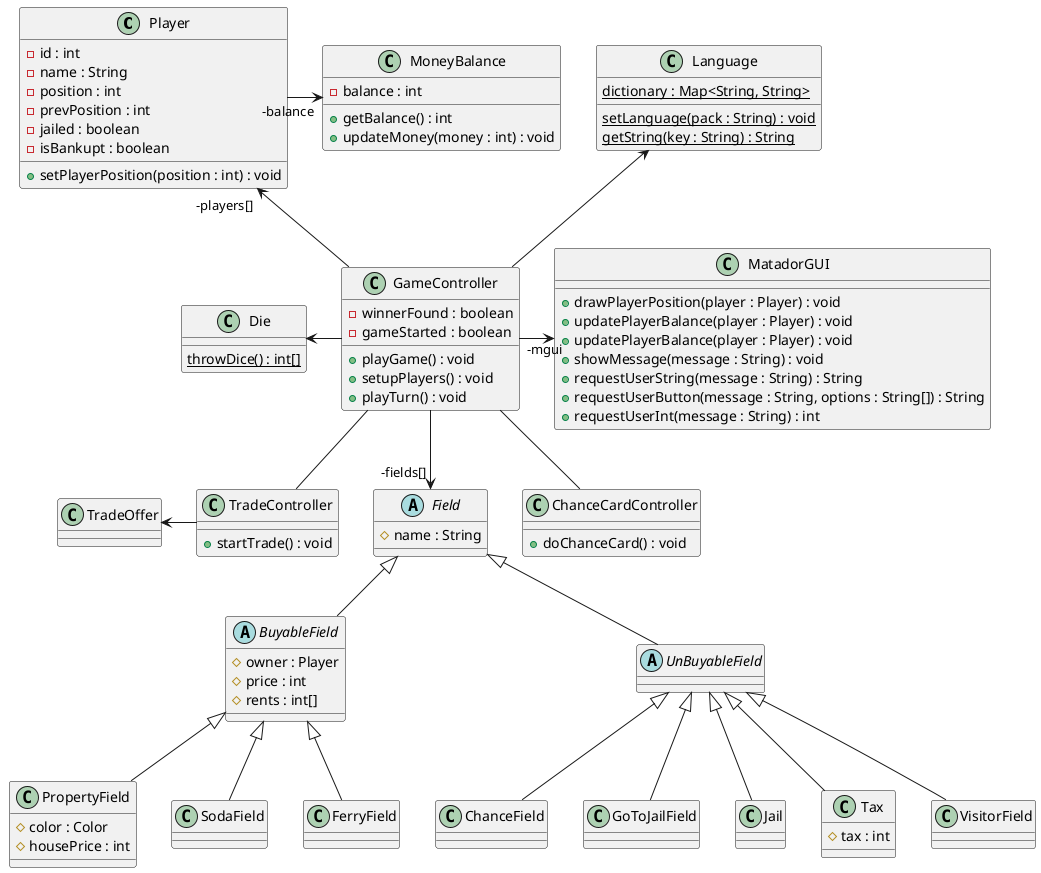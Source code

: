 @startuml
'https://plantuml.com/class-diagram




class Player {
-id : int
-name : String
-position : int
-prevPosition : int
-jailed : boolean
-isBankupt : boolean
+setPlayerPosition(position : int) : void

}

class MoneyBalance{
- balance : int
+getBalance() : int
+updateMoney(money : int) : void
}

abstract class Field{
#name : String
}

class PropertyField{
#color : Color
#housePrice : int
}

class ChanceField{}

class Language{
{static}dictionary : Map<String, String>
{static}setLanguage(pack : String) : void
{static}getString(key : String) : String


}

class GoToJailField{}

class Jail{}
class Tax{
#tax : int
}

class SodaField {}

class FerryField {}

class MatadorGUI {
+drawPlayerPosition(player : Player) : void
+updatePlayerBalance(player : Player) : void
+updatePlayerBalance(player : Player) : void
+showMessage(message : String) : void
+requestUserString(message : String) : String
+requestUserButton(message : String, options : String[]) : String
+requestUserInt(message : String) : int

}


class Die {
{static} throwDice() : int[]
}

class GameController{
-winnerFound : boolean
-gameStarted : boolean
+playGame() : void
+setupPlayers() : void
+playTurn() : void
}

class ChanceCardController{
+doChanceCard() : void
}

class TradeController{
+startTrade() : void
}

class TradeOffer{

}


abstract class BuyableField {
#owner : Player
#price : int
#rents : int[]
}

abstract class UnBuyableField {}

class VisitorField {}



Player "-players[]   " <-- " " GameController
GameController "  " --> "-fields[]" Field
Field <|-- BuyableField
Field <|-- UnBuyableField

UnBuyableField <|-- GoToJailField
UnBuyableField <|-- Jail
UnBuyableField <|-- ChanceField
UnBuyableField <|-- VisitorField
UnBuyableField <|-- Tax

BuyableField <|-- PropertyField
BuyableField <|-- FerryField
BuyableField <|-- SodaField

MoneyBalance "-balance" <-left- " " Player

GameController -- TradeController
GameController -- ChanceCardController

GameController -left-> Die
GameController " " -right-> "-mgui" MatadorGUI
Language " " <-- " " GameController
TradeController -left-> TradeOffer



@enduml